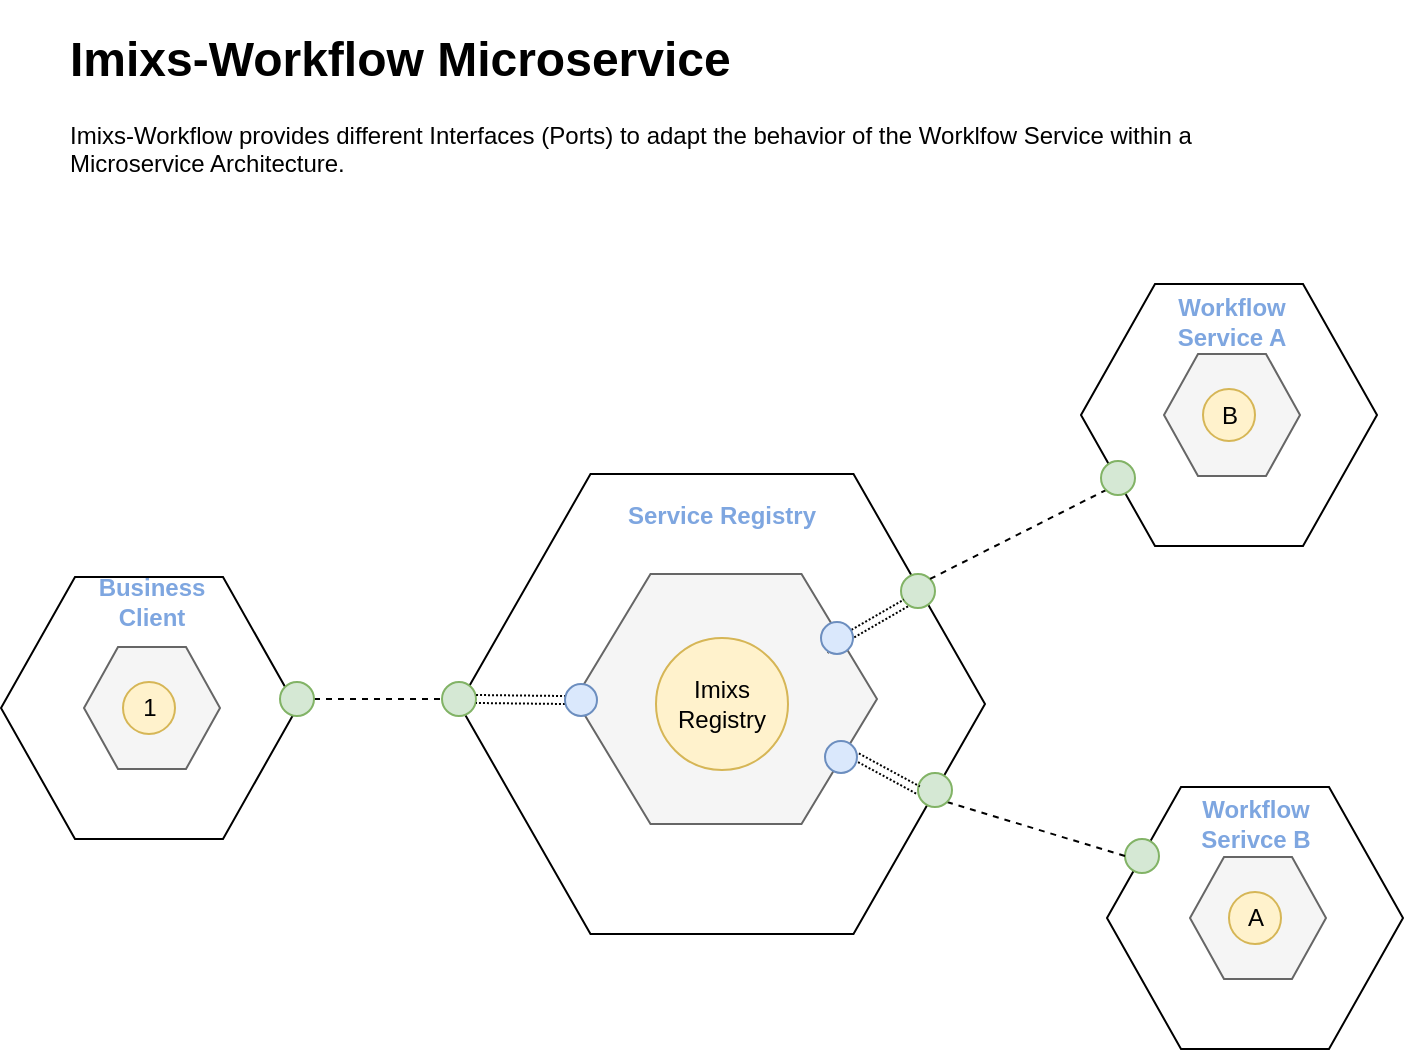 <mxfile version="11.3.1" type="device" pages="1"><diagram id="NUPJTEcHy2hicy88TLdG" name="Page-1"><mxGraphModel dx="1101" dy="658" grid="1" gridSize="10" guides="1" tooltips="1" connect="1" arrows="1" fold="1" page="1" pageScale="1" pageWidth="827" pageHeight="1169" math="0" shadow="0"><root><mxCell id="0"/><mxCell id="1" parent="0"/><mxCell id="eOPy22uAxxggAqEePiVG-1" value="&lt;h1&gt;Imixs-Workflow Microservice&lt;br&gt;&lt;/h1&gt;&lt;p&gt;Imixs-Workflow provides different Interfaces (Ports) to adapt the behavior of the Worklfow Service within a Microservice Architecture.&lt;br&gt;&lt;/p&gt;" style="text;html=1;strokeColor=none;fillColor=none;spacing=5;spacingTop=-20;whiteSpace=wrap;overflow=hidden;rounded=0;" parent="1" vertex="1"><mxGeometry x="110" y="30" width="610" height="100" as="geometry"/></mxCell><mxCell id="YG3GtOO01-FDx7zF6tbo-1" value="" style="shape=hexagon;perimeter=hexagonPerimeter2;whiteSpace=wrap;html=1;" parent="1" vertex="1"><mxGeometry x="633.5" y="413.5" width="148" height="131" as="geometry"/></mxCell><mxCell id="YG3GtOO01-FDx7zF6tbo-2" value="" style="shape=hexagon;perimeter=hexagonPerimeter2;whiteSpace=wrap;html=1;fillColor=#f5f5f5;strokeColor=#666666;fontColor=#333333;" parent="1" vertex="1"><mxGeometry x="675" y="448.5" width="68" height="61" as="geometry"/></mxCell><mxCell id="YG3GtOO01-FDx7zF6tbo-3" value="A" style="ellipse;whiteSpace=wrap;html=1;aspect=fixed;fillColor=#fff2cc;strokeColor=#d6b656;fontStyle=0" parent="1" vertex="1"><mxGeometry x="694.5" y="466" width="26" height="26" as="geometry"/></mxCell><mxCell id="YG3GtOO01-FDx7zF6tbo-4" value="" style="ellipse;whiteSpace=wrap;html=1;aspect=fixed;fillColor=#d5e8d4;strokeColor=#82b366;" parent="1" vertex="1"><mxGeometry x="642.5" y="439.5" width="17" height="17" as="geometry"/></mxCell><mxCell id="YG3GtOO01-FDx7zF6tbo-9" value="" style="shape=hexagon;perimeter=hexagonPerimeter2;whiteSpace=wrap;html=1;" parent="1" vertex="1"><mxGeometry x="309.5" y="257" width="263" height="230" as="geometry"/></mxCell><mxCell id="YG3GtOO01-FDx7zF6tbo-10" value="" style="shape=hexagon;perimeter=hexagonPerimeter2;whiteSpace=wrap;html=1;fillColor=#f5f5f5;strokeColor=#666666;fontColor=#333333;" parent="1" vertex="1"><mxGeometry x="367.5" y="307" width="151" height="125" as="geometry"/></mxCell><mxCell id="YG3GtOO01-FDx7zF6tbo-11" value="&lt;div&gt;Imixs Registry&lt;br&gt;&lt;/div&gt;" style="ellipse;whiteSpace=wrap;html=1;aspect=fixed;fillColor=#fff2cc;strokeColor=#d6b656;" parent="1" vertex="1"><mxGeometry x="408" y="339" width="66" height="66" as="geometry"/></mxCell><mxCell id="YG3GtOO01-FDx7zF6tbo-12" value="" style="ellipse;whiteSpace=wrap;html=1;aspect=fixed;fillColor=#d5e8d4;strokeColor=#82b366;" parent="1" vertex="1"><mxGeometry x="301" y="361" width="17" height="17" as="geometry"/></mxCell><mxCell id="YG3GtOO01-FDx7zF6tbo-13" value="" style="endArrow=none;dashed=1;html=1;entryX=1;entryY=1;entryDx=0;entryDy=0;exitX=0;exitY=0.5;exitDx=0;exitDy=0;" parent="1" source="YG3GtOO01-FDx7zF6tbo-4" target="YG3GtOO01-FDx7zF6tbo-15" edge="1"><mxGeometry width="50" height="50" relative="1" as="geometry"><mxPoint x="620.5" y="448.5" as="sourcePoint"/><mxPoint x="91" y="727" as="targetPoint"/></mxGeometry></mxCell><mxCell id="YG3GtOO01-FDx7zF6tbo-15" value="" style="ellipse;whiteSpace=wrap;html=1;aspect=fixed;fillColor=#d5e8d4;strokeColor=#82b366;" parent="1" vertex="1"><mxGeometry x="539" y="406.5" width="17" height="17" as="geometry"/></mxCell><mxCell id="YG3GtOO01-FDx7zF6tbo-16" value="" style="endArrow=none;dashed=1;html=1;entryX=0;entryY=0.5;entryDx=0;entryDy=0;exitX=1;exitY=0.5;exitDx=0;exitDy=0;" parent="1" source="YG3GtOO01-FDx7zF6tbo-8" target="YG3GtOO01-FDx7zF6tbo-12" edge="1"><mxGeometry width="50" height="50" relative="1" as="geometry"><mxPoint x="41" y="777" as="sourcePoint"/><mxPoint x="91" y="727" as="targetPoint"/></mxGeometry></mxCell><mxCell id="YG3GtOO01-FDx7zF6tbo-24" value="" style="ellipse;whiteSpace=wrap;html=1;aspect=fixed;fillColor=#d5e8d4;strokeColor=#82b366;" parent="1" vertex="1"><mxGeometry x="530.5" y="307" width="17" height="17" as="geometry"/></mxCell><mxCell id="YG3GtOO01-FDx7zF6tbo-25" value="" style="endArrow=none;dashed=1;html=1;entryX=0;entryY=1;entryDx=0;entryDy=0;exitX=1;exitY=0;exitDx=0;exitDy=0;" parent="1" source="YG3GtOO01-FDx7zF6tbo-24" target="YG3GtOO01-FDx7zF6tbo-30" edge="1"><mxGeometry width="50" height="50" relative="1" as="geometry"><mxPoint x="550.5" y="307.5" as="sourcePoint"/><mxPoint x="345" y="541.5" as="targetPoint"/></mxGeometry></mxCell><mxCell id="YG3GtOO01-FDx7zF6tbo-27" value="" style="shape=hexagon;perimeter=hexagonPerimeter2;whiteSpace=wrap;html=1;" parent="1" vertex="1"><mxGeometry x="620.5" y="162" width="148" height="131" as="geometry"/></mxCell><mxCell id="YG3GtOO01-FDx7zF6tbo-28" value="" style="shape=hexagon;perimeter=hexagonPerimeter2;whiteSpace=wrap;html=1;fillColor=#f5f5f5;strokeColor=#666666;fontColor=#333333;" parent="1" vertex="1"><mxGeometry x="662" y="197" width="68" height="61" as="geometry"/></mxCell><mxCell id="YG3GtOO01-FDx7zF6tbo-29" value="B" style="ellipse;whiteSpace=wrap;html=1;aspect=fixed;fillColor=#fff2cc;strokeColor=#d6b656;" parent="1" vertex="1"><mxGeometry x="681.5" y="214.5" width="26" height="26" as="geometry"/></mxCell><mxCell id="YG3GtOO01-FDx7zF6tbo-30" value="" style="ellipse;whiteSpace=wrap;html=1;aspect=fixed;fillColor=#d5e8d4;strokeColor=#82b366;" parent="1" vertex="1"><mxGeometry x="630.5" y="250.5" width="17" height="17" as="geometry"/></mxCell><mxCell id="YG3GtOO01-FDx7zF6tbo-31" value="" style="shape=hexagon;perimeter=hexagonPerimeter2;whiteSpace=wrap;html=1;" parent="1" vertex="1"><mxGeometry x="80.5" y="308.5" width="148" height="131" as="geometry"/></mxCell><mxCell id="YG3GtOO01-FDx7zF6tbo-32" value="" style="shape=hexagon;perimeter=hexagonPerimeter2;whiteSpace=wrap;html=1;fillColor=#f5f5f5;strokeColor=#666666;fontColor=#333333;" parent="1" vertex="1"><mxGeometry x="122" y="343.5" width="68" height="61" as="geometry"/></mxCell><mxCell id="YG3GtOO01-FDx7zF6tbo-33" value="1" style="ellipse;whiteSpace=wrap;html=1;aspect=fixed;fillColor=#fff2cc;strokeColor=#d6b656;" parent="1" vertex="1"><mxGeometry x="141.5" y="361" width="26" height="26" as="geometry"/></mxCell><mxCell id="YG3GtOO01-FDx7zF6tbo-8" value="" style="ellipse;whiteSpace=wrap;html=1;aspect=fixed;fillColor=#d5e8d4;strokeColor=#82b366;" parent="1" vertex="1"><mxGeometry x="220" y="361" width="17" height="17" as="geometry"/></mxCell><mxCell id="YG3GtOO01-FDx7zF6tbo-40" style="rounded=0;orthogonalLoop=1;jettySize=auto;html=1;exitX=0;exitY=0.5;exitDx=0;exitDy=0;entryX=1;entryY=0.5;entryDx=0;entryDy=0;shape=link;dashed=1;dashPattern=1 1;" parent="1" source="YG3GtOO01-FDx7zF6tbo-36" target="YG3GtOO01-FDx7zF6tbo-12" edge="1"><mxGeometry relative="1" as="geometry"/></mxCell><mxCell id="YG3GtOO01-FDx7zF6tbo-36" value="" style="ellipse;whiteSpace=wrap;html=1;aspect=fixed;fillColor=#dae8fc;strokeColor=#6c8ebf;" parent="1" vertex="1"><mxGeometry x="362.5" y="362" width="16" height="16" as="geometry"/></mxCell><mxCell id="YG3GtOO01-FDx7zF6tbo-41" style="edgeStyle=none;shape=link;rounded=0;orthogonalLoop=1;jettySize=auto;html=1;exitX=0;exitY=1;exitDx=0;exitDy=0;entryX=0;entryY=1;entryDx=0;entryDy=0;dashed=1;dashPattern=1 1;" parent="1" source="YG3GtOO01-FDx7zF6tbo-37" target="YG3GtOO01-FDx7zF6tbo-24" edge="1"><mxGeometry relative="1" as="geometry"/></mxCell><mxCell id="YG3GtOO01-FDx7zF6tbo-37" value="" style="ellipse;whiteSpace=wrap;html=1;aspect=fixed;fillColor=#dae8fc;strokeColor=#6c8ebf;" parent="1" vertex="1"><mxGeometry x="490.5" y="331" width="16" height="16" as="geometry"/></mxCell><mxCell id="YG3GtOO01-FDx7zF6tbo-42" style="edgeStyle=none;shape=link;rounded=0;orthogonalLoop=1;jettySize=auto;html=1;exitX=1;exitY=0.5;exitDx=0;exitDy=0;entryX=0;entryY=0.5;entryDx=0;entryDy=0;dashed=1;dashPattern=1 1;" parent="1" source="YG3GtOO01-FDx7zF6tbo-38" target="YG3GtOO01-FDx7zF6tbo-15" edge="1"><mxGeometry relative="1" as="geometry"/></mxCell><mxCell id="YG3GtOO01-FDx7zF6tbo-38" value="" style="ellipse;whiteSpace=wrap;html=1;aspect=fixed;fillColor=#dae8fc;strokeColor=#6c8ebf;" parent="1" vertex="1"><mxGeometry x="492.5" y="390.5" width="16" height="16" as="geometry"/></mxCell><mxCell id="YG3GtOO01-FDx7zF6tbo-39" value="Service Registry" style="text;html=1;strokeColor=none;fillColor=none;align=center;verticalAlign=middle;whiteSpace=wrap;rounded=0;fontStyle=1;fontColor=#7EA6E0;" parent="1" vertex="1"><mxGeometry x="380.5" y="267.5" width="120" height="20" as="geometry"/></mxCell><mxCell id="YG3GtOO01-FDx7zF6tbo-43" value="Workflow Serivce B" style="text;html=1;strokeColor=none;fillColor=none;align=center;verticalAlign=middle;whiteSpace=wrap;rounded=0;fontStyle=1;fontColor=#7EA6E0;" parent="1" vertex="1"><mxGeometry x="662.5" y="421.5" width="90" height="20" as="geometry"/></mxCell><mxCell id="YG3GtOO01-FDx7zF6tbo-44" value="Workflow Service A" style="text;html=1;strokeColor=none;fillColor=none;align=center;verticalAlign=middle;whiteSpace=wrap;rounded=0;fontStyle=1;fontColor=#7EA6E0;" parent="1" vertex="1"><mxGeometry x="651" y="170.5" width="90" height="20" as="geometry"/></mxCell><mxCell id="YG3GtOO01-FDx7zF6tbo-45" value="Business Client" style="text;html=1;strokeColor=none;fillColor=none;align=center;verticalAlign=middle;whiteSpace=wrap;rounded=0;fontStyle=1;fontColor=#7EA6E0;" parent="1" vertex="1"><mxGeometry x="111" y="311" width="90" height="20" as="geometry"/></mxCell></root></mxGraphModel></diagram></mxfile>